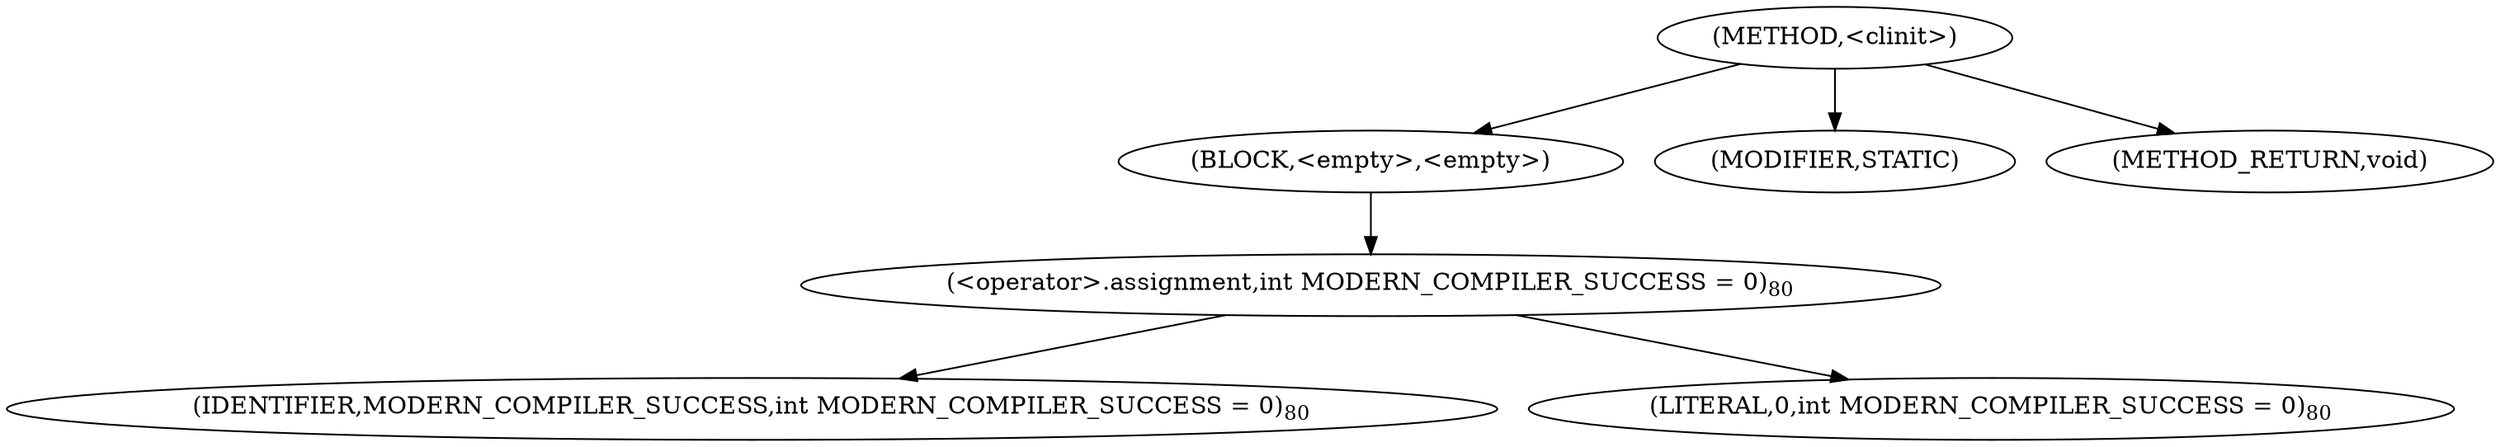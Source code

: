 digraph "&lt;clinit&gt;" {  
"99" [label = <(METHOD,&lt;clinit&gt;)> ]
"100" [label = <(BLOCK,&lt;empty&gt;,&lt;empty&gt;)> ]
"101" [label = <(&lt;operator&gt;.assignment,int MODERN_COMPILER_SUCCESS = 0)<SUB>80</SUB>> ]
"102" [label = <(IDENTIFIER,MODERN_COMPILER_SUCCESS,int MODERN_COMPILER_SUCCESS = 0)<SUB>80</SUB>> ]
"103" [label = <(LITERAL,0,int MODERN_COMPILER_SUCCESS = 0)<SUB>80</SUB>> ]
"104" [label = <(MODIFIER,STATIC)> ]
"105" [label = <(METHOD_RETURN,void)> ]
  "99" -> "100" 
  "99" -> "104" 
  "99" -> "105" 
  "100" -> "101" 
  "101" -> "102" 
  "101" -> "103" 
}
